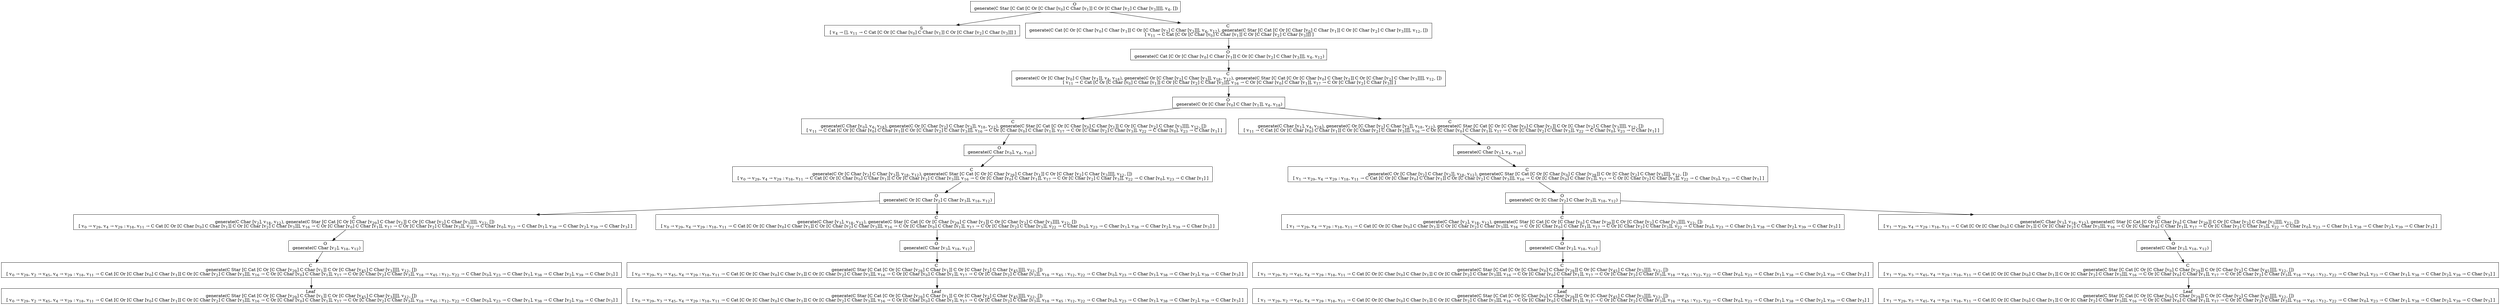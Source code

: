 digraph {
    graph [rankdir=TB
          ,bgcolor=transparent];
    node [shape=box
         ,fillcolor=white
         ,style=filled];
    0 [label=<O <BR/> generate(C Star [C Cat [C Or [C Char [v<SUB>0</SUB>] C Char [v<SUB>1</SUB>]] C Or [C Char [v<SUB>2</SUB>] C Char [v<SUB>3</SUB>]]]], v<SUB>4</SUB>, [])>];
    1 [label=<S <BR/>  [ v<SUB>4</SUB> &rarr; [], v<SUB>11</SUB> &rarr; C Cat [C Or [C Char [v<SUB>0</SUB>] C Char [v<SUB>1</SUB>]] C Or [C Char [v<SUB>2</SUB>] C Char [v<SUB>3</SUB>]]] ] >];
    2 [label=<C <BR/> generate(C Cat [C Or [C Char [v<SUB>0</SUB>] C Char [v<SUB>1</SUB>]] C Or [C Char [v<SUB>2</SUB>] C Char [v<SUB>3</SUB>]]], v<SUB>4</SUB>, v<SUB>12</SUB>), generate(C Star [C Cat [C Or [C Char [v<SUB>0</SUB>] C Char [v<SUB>1</SUB>]] C Or [C Char [v<SUB>2</SUB>] C Char [v<SUB>3</SUB>]]]], v<SUB>12</SUB>, []) <BR/>  [ v<SUB>11</SUB> &rarr; C Cat [C Or [C Char [v<SUB>0</SUB>] C Char [v<SUB>1</SUB>]] C Or [C Char [v<SUB>2</SUB>] C Char [v<SUB>3</SUB>]]] ] >];
    3 [label=<O <BR/> generate(C Cat [C Or [C Char [v<SUB>0</SUB>] C Char [v<SUB>1</SUB>]] C Or [C Char [v<SUB>2</SUB>] C Char [v<SUB>3</SUB>]]], v<SUB>4</SUB>, v<SUB>12</SUB>)>];
    4 [label=<C <BR/> generate(C Or [C Char [v<SUB>0</SUB>] C Char [v<SUB>1</SUB>]], v<SUB>4</SUB>, v<SUB>18</SUB>), generate(C Or [C Char [v<SUB>2</SUB>] C Char [v<SUB>3</SUB>]], v<SUB>18</SUB>, v<SUB>12</SUB>), generate(C Star [C Cat [C Or [C Char [v<SUB>0</SUB>] C Char [v<SUB>1</SUB>]] C Or [C Char [v<SUB>2</SUB>] C Char [v<SUB>3</SUB>]]]], v<SUB>12</SUB>, []) <BR/>  [ v<SUB>11</SUB> &rarr; C Cat [C Or [C Char [v<SUB>0</SUB>] C Char [v<SUB>1</SUB>]] C Or [C Char [v<SUB>2</SUB>] C Char [v<SUB>3</SUB>]]], v<SUB>16</SUB> &rarr; C Or [C Char [v<SUB>0</SUB>] C Char [v<SUB>1</SUB>]], v<SUB>17</SUB> &rarr; C Or [C Char [v<SUB>2</SUB>] C Char [v<SUB>3</SUB>]] ] >];
    5 [label=<O <BR/> generate(C Or [C Char [v<SUB>0</SUB>] C Char [v<SUB>1</SUB>]], v<SUB>4</SUB>, v<SUB>18</SUB>)>];
    6 [label=<C <BR/> generate(C Char [v<SUB>0</SUB>], v<SUB>4</SUB>, v<SUB>18</SUB>), generate(C Or [C Char [v<SUB>2</SUB>] C Char [v<SUB>3</SUB>]], v<SUB>18</SUB>, v<SUB>12</SUB>), generate(C Star [C Cat [C Or [C Char [v<SUB>0</SUB>] C Char [v<SUB>1</SUB>]] C Or [C Char [v<SUB>2</SUB>] C Char [v<SUB>3</SUB>]]]], v<SUB>12</SUB>, []) <BR/>  [ v<SUB>11</SUB> &rarr; C Cat [C Or [C Char [v<SUB>0</SUB>] C Char [v<SUB>1</SUB>]] C Or [C Char [v<SUB>2</SUB>] C Char [v<SUB>3</SUB>]]], v<SUB>16</SUB> &rarr; C Or [C Char [v<SUB>0</SUB>] C Char [v<SUB>1</SUB>]], v<SUB>17</SUB> &rarr; C Or [C Char [v<SUB>2</SUB>] C Char [v<SUB>3</SUB>]], v<SUB>22</SUB> &rarr; C Char [v<SUB>0</SUB>], v<SUB>23</SUB> &rarr; C Char [v<SUB>1</SUB>] ] >];
    7 [label=<C <BR/> generate(C Char [v<SUB>1</SUB>], v<SUB>4</SUB>, v<SUB>18</SUB>), generate(C Or [C Char [v<SUB>2</SUB>] C Char [v<SUB>3</SUB>]], v<SUB>18</SUB>, v<SUB>12</SUB>), generate(C Star [C Cat [C Or [C Char [v<SUB>0</SUB>] C Char [v<SUB>1</SUB>]] C Or [C Char [v<SUB>2</SUB>] C Char [v<SUB>3</SUB>]]]], v<SUB>12</SUB>, []) <BR/>  [ v<SUB>11</SUB> &rarr; C Cat [C Or [C Char [v<SUB>0</SUB>] C Char [v<SUB>1</SUB>]] C Or [C Char [v<SUB>2</SUB>] C Char [v<SUB>3</SUB>]]], v<SUB>16</SUB> &rarr; C Or [C Char [v<SUB>0</SUB>] C Char [v<SUB>1</SUB>]], v<SUB>17</SUB> &rarr; C Or [C Char [v<SUB>2</SUB>] C Char [v<SUB>3</SUB>]], v<SUB>22</SUB> &rarr; C Char [v<SUB>0</SUB>], v<SUB>23</SUB> &rarr; C Char [v<SUB>1</SUB>] ] >];
    8 [label=<O <BR/> generate(C Char [v<SUB>0</SUB>], v<SUB>4</SUB>, v<SUB>18</SUB>)>];
    9 [label=<C <BR/> generate(C Or [C Char [v<SUB>2</SUB>] C Char [v<SUB>3</SUB>]], v<SUB>18</SUB>, v<SUB>12</SUB>), generate(C Star [C Cat [C Or [C Char [v<SUB>29</SUB>] C Char [v<SUB>1</SUB>]] C Or [C Char [v<SUB>2</SUB>] C Char [v<SUB>3</SUB>]]]], v<SUB>12</SUB>, []) <BR/>  [ v<SUB>0</SUB> &rarr; v<SUB>29</SUB>, v<SUB>4</SUB> &rarr; v<SUB>29</SUB> : v<SUB>18</SUB>, v<SUB>11</SUB> &rarr; C Cat [C Or [C Char [v<SUB>0</SUB>] C Char [v<SUB>1</SUB>]] C Or [C Char [v<SUB>2</SUB>] C Char [v<SUB>3</SUB>]]], v<SUB>16</SUB> &rarr; C Or [C Char [v<SUB>0</SUB>] C Char [v<SUB>1</SUB>]], v<SUB>17</SUB> &rarr; C Or [C Char [v<SUB>2</SUB>] C Char [v<SUB>3</SUB>]], v<SUB>22</SUB> &rarr; C Char [v<SUB>0</SUB>], v<SUB>23</SUB> &rarr; C Char [v<SUB>1</SUB>] ] >];
    10 [label=<O <BR/> generate(C Or [C Char [v<SUB>2</SUB>] C Char [v<SUB>3</SUB>]], v<SUB>18</SUB>, v<SUB>12</SUB>)>];
    11 [label=<C <BR/> generate(C Char [v<SUB>2</SUB>], v<SUB>18</SUB>, v<SUB>12</SUB>), generate(C Star [C Cat [C Or [C Char [v<SUB>29</SUB>] C Char [v<SUB>1</SUB>]] C Or [C Char [v<SUB>2</SUB>] C Char [v<SUB>3</SUB>]]]], v<SUB>12</SUB>, []) <BR/>  [ v<SUB>0</SUB> &rarr; v<SUB>29</SUB>, v<SUB>4</SUB> &rarr; v<SUB>29</SUB> : v<SUB>18</SUB>, v<SUB>11</SUB> &rarr; C Cat [C Or [C Char [v<SUB>0</SUB>] C Char [v<SUB>1</SUB>]] C Or [C Char [v<SUB>2</SUB>] C Char [v<SUB>3</SUB>]]], v<SUB>16</SUB> &rarr; C Or [C Char [v<SUB>0</SUB>] C Char [v<SUB>1</SUB>]], v<SUB>17</SUB> &rarr; C Or [C Char [v<SUB>2</SUB>] C Char [v<SUB>3</SUB>]], v<SUB>22</SUB> &rarr; C Char [v<SUB>0</SUB>], v<SUB>23</SUB> &rarr; C Char [v<SUB>1</SUB>], v<SUB>38</SUB> &rarr; C Char [v<SUB>2</SUB>], v<SUB>39</SUB> &rarr; C Char [v<SUB>3</SUB>] ] >];
    12 [label=<C <BR/> generate(C Char [v<SUB>3</SUB>], v<SUB>18</SUB>, v<SUB>12</SUB>), generate(C Star [C Cat [C Or [C Char [v<SUB>29</SUB>] C Char [v<SUB>1</SUB>]] C Or [C Char [v<SUB>2</SUB>] C Char [v<SUB>3</SUB>]]]], v<SUB>12</SUB>, []) <BR/>  [ v<SUB>0</SUB> &rarr; v<SUB>29</SUB>, v<SUB>4</SUB> &rarr; v<SUB>29</SUB> : v<SUB>18</SUB>, v<SUB>11</SUB> &rarr; C Cat [C Or [C Char [v<SUB>0</SUB>] C Char [v<SUB>1</SUB>]] C Or [C Char [v<SUB>2</SUB>] C Char [v<SUB>3</SUB>]]], v<SUB>16</SUB> &rarr; C Or [C Char [v<SUB>0</SUB>] C Char [v<SUB>1</SUB>]], v<SUB>17</SUB> &rarr; C Or [C Char [v<SUB>2</SUB>] C Char [v<SUB>3</SUB>]], v<SUB>22</SUB> &rarr; C Char [v<SUB>0</SUB>], v<SUB>23</SUB> &rarr; C Char [v<SUB>1</SUB>], v<SUB>38</SUB> &rarr; C Char [v<SUB>2</SUB>], v<SUB>39</SUB> &rarr; C Char [v<SUB>3</SUB>] ] >];
    13 [label=<O <BR/> generate(C Char [v<SUB>2</SUB>], v<SUB>18</SUB>, v<SUB>12</SUB>)>];
    14 [label=<C <BR/> generate(C Star [C Cat [C Or [C Char [v<SUB>29</SUB>] C Char [v<SUB>1</SUB>]] C Or [C Char [v<SUB>45</SUB>] C Char [v<SUB>3</SUB>]]]], v<SUB>12</SUB>, []) <BR/>  [ v<SUB>0</SUB> &rarr; v<SUB>29</SUB>, v<SUB>2</SUB> &rarr; v<SUB>45</SUB>, v<SUB>4</SUB> &rarr; v<SUB>29</SUB> : v<SUB>18</SUB>, v<SUB>11</SUB> &rarr; C Cat [C Or [C Char [v<SUB>0</SUB>] C Char [v<SUB>1</SUB>]] C Or [C Char [v<SUB>2</SUB>] C Char [v<SUB>3</SUB>]]], v<SUB>16</SUB> &rarr; C Or [C Char [v<SUB>0</SUB>] C Char [v<SUB>1</SUB>]], v<SUB>17</SUB> &rarr; C Or [C Char [v<SUB>2</SUB>] C Char [v<SUB>3</SUB>]], v<SUB>18</SUB> &rarr; v<SUB>45</SUB> : v<SUB>12</SUB>, v<SUB>22</SUB> &rarr; C Char [v<SUB>0</SUB>], v<SUB>23</SUB> &rarr; C Char [v<SUB>1</SUB>], v<SUB>38</SUB> &rarr; C Char [v<SUB>2</SUB>], v<SUB>39</SUB> &rarr; C Char [v<SUB>3</SUB>] ] >];
    15 [label=<Leaf <BR/> generate(C Star [C Cat [C Or [C Char [v<SUB>29</SUB>] C Char [v<SUB>1</SUB>]] C Or [C Char [v<SUB>45</SUB>] C Char [v<SUB>3</SUB>]]]], v<SUB>12</SUB>, []) <BR/>  [ v<SUB>0</SUB> &rarr; v<SUB>29</SUB>, v<SUB>2</SUB> &rarr; v<SUB>45</SUB>, v<SUB>4</SUB> &rarr; v<SUB>29</SUB> : v<SUB>18</SUB>, v<SUB>11</SUB> &rarr; C Cat [C Or [C Char [v<SUB>0</SUB>] C Char [v<SUB>1</SUB>]] C Or [C Char [v<SUB>2</SUB>] C Char [v<SUB>3</SUB>]]], v<SUB>16</SUB> &rarr; C Or [C Char [v<SUB>0</SUB>] C Char [v<SUB>1</SUB>]], v<SUB>17</SUB> &rarr; C Or [C Char [v<SUB>2</SUB>] C Char [v<SUB>3</SUB>]], v<SUB>18</SUB> &rarr; v<SUB>45</SUB> : v<SUB>12</SUB>, v<SUB>22</SUB> &rarr; C Char [v<SUB>0</SUB>], v<SUB>23</SUB> &rarr; C Char [v<SUB>1</SUB>], v<SUB>38</SUB> &rarr; C Char [v<SUB>2</SUB>], v<SUB>39</SUB> &rarr; C Char [v<SUB>3</SUB>] ] >];
    16 [label=<O <BR/> generate(C Char [v<SUB>3</SUB>], v<SUB>18</SUB>, v<SUB>12</SUB>)>];
    17 [label=<C <BR/> generate(C Star [C Cat [C Or [C Char [v<SUB>29</SUB>] C Char [v<SUB>1</SUB>]] C Or [C Char [v<SUB>2</SUB>] C Char [v<SUB>45</SUB>]]]], v<SUB>12</SUB>, []) <BR/>  [ v<SUB>0</SUB> &rarr; v<SUB>29</SUB>, v<SUB>3</SUB> &rarr; v<SUB>45</SUB>, v<SUB>4</SUB> &rarr; v<SUB>29</SUB> : v<SUB>18</SUB>, v<SUB>11</SUB> &rarr; C Cat [C Or [C Char [v<SUB>0</SUB>] C Char [v<SUB>1</SUB>]] C Or [C Char [v<SUB>2</SUB>] C Char [v<SUB>3</SUB>]]], v<SUB>16</SUB> &rarr; C Or [C Char [v<SUB>0</SUB>] C Char [v<SUB>1</SUB>]], v<SUB>17</SUB> &rarr; C Or [C Char [v<SUB>2</SUB>] C Char [v<SUB>3</SUB>]], v<SUB>18</SUB> &rarr; v<SUB>45</SUB> : v<SUB>12</SUB>, v<SUB>22</SUB> &rarr; C Char [v<SUB>0</SUB>], v<SUB>23</SUB> &rarr; C Char [v<SUB>1</SUB>], v<SUB>38</SUB> &rarr; C Char [v<SUB>2</SUB>], v<SUB>39</SUB> &rarr; C Char [v<SUB>3</SUB>] ] >];
    18 [label=<Leaf <BR/> generate(C Star [C Cat [C Or [C Char [v<SUB>29</SUB>] C Char [v<SUB>1</SUB>]] C Or [C Char [v<SUB>2</SUB>] C Char [v<SUB>45</SUB>]]]], v<SUB>12</SUB>, []) <BR/>  [ v<SUB>0</SUB> &rarr; v<SUB>29</SUB>, v<SUB>3</SUB> &rarr; v<SUB>45</SUB>, v<SUB>4</SUB> &rarr; v<SUB>29</SUB> : v<SUB>18</SUB>, v<SUB>11</SUB> &rarr; C Cat [C Or [C Char [v<SUB>0</SUB>] C Char [v<SUB>1</SUB>]] C Or [C Char [v<SUB>2</SUB>] C Char [v<SUB>3</SUB>]]], v<SUB>16</SUB> &rarr; C Or [C Char [v<SUB>0</SUB>] C Char [v<SUB>1</SUB>]], v<SUB>17</SUB> &rarr; C Or [C Char [v<SUB>2</SUB>] C Char [v<SUB>3</SUB>]], v<SUB>18</SUB> &rarr; v<SUB>45</SUB> : v<SUB>12</SUB>, v<SUB>22</SUB> &rarr; C Char [v<SUB>0</SUB>], v<SUB>23</SUB> &rarr; C Char [v<SUB>1</SUB>], v<SUB>38</SUB> &rarr; C Char [v<SUB>2</SUB>], v<SUB>39</SUB> &rarr; C Char [v<SUB>3</SUB>] ] >];
    19 [label=<O <BR/> generate(C Char [v<SUB>1</SUB>], v<SUB>4</SUB>, v<SUB>18</SUB>)>];
    20 [label=<C <BR/> generate(C Or [C Char [v<SUB>2</SUB>] C Char [v<SUB>3</SUB>]], v<SUB>18</SUB>, v<SUB>12</SUB>), generate(C Star [C Cat [C Or [C Char [v<SUB>0</SUB>] C Char [v<SUB>29</SUB>]] C Or [C Char [v<SUB>2</SUB>] C Char [v<SUB>3</SUB>]]]], v<SUB>12</SUB>, []) <BR/>  [ v<SUB>1</SUB> &rarr; v<SUB>29</SUB>, v<SUB>4</SUB> &rarr; v<SUB>29</SUB> : v<SUB>18</SUB>, v<SUB>11</SUB> &rarr; C Cat [C Or [C Char [v<SUB>0</SUB>] C Char [v<SUB>1</SUB>]] C Or [C Char [v<SUB>2</SUB>] C Char [v<SUB>3</SUB>]]], v<SUB>16</SUB> &rarr; C Or [C Char [v<SUB>0</SUB>] C Char [v<SUB>1</SUB>]], v<SUB>17</SUB> &rarr; C Or [C Char [v<SUB>2</SUB>] C Char [v<SUB>3</SUB>]], v<SUB>22</SUB> &rarr; C Char [v<SUB>0</SUB>], v<SUB>23</SUB> &rarr; C Char [v<SUB>1</SUB>] ] >];
    21 [label=<O <BR/> generate(C Or [C Char [v<SUB>2</SUB>] C Char [v<SUB>3</SUB>]], v<SUB>18</SUB>, v<SUB>12</SUB>)>];
    22 [label=<C <BR/> generate(C Char [v<SUB>2</SUB>], v<SUB>18</SUB>, v<SUB>12</SUB>), generate(C Star [C Cat [C Or [C Char [v<SUB>0</SUB>] C Char [v<SUB>29</SUB>]] C Or [C Char [v<SUB>2</SUB>] C Char [v<SUB>3</SUB>]]]], v<SUB>12</SUB>, []) <BR/>  [ v<SUB>1</SUB> &rarr; v<SUB>29</SUB>, v<SUB>4</SUB> &rarr; v<SUB>29</SUB> : v<SUB>18</SUB>, v<SUB>11</SUB> &rarr; C Cat [C Or [C Char [v<SUB>0</SUB>] C Char [v<SUB>1</SUB>]] C Or [C Char [v<SUB>2</SUB>] C Char [v<SUB>3</SUB>]]], v<SUB>16</SUB> &rarr; C Or [C Char [v<SUB>0</SUB>] C Char [v<SUB>1</SUB>]], v<SUB>17</SUB> &rarr; C Or [C Char [v<SUB>2</SUB>] C Char [v<SUB>3</SUB>]], v<SUB>22</SUB> &rarr; C Char [v<SUB>0</SUB>], v<SUB>23</SUB> &rarr; C Char [v<SUB>1</SUB>], v<SUB>38</SUB> &rarr; C Char [v<SUB>2</SUB>], v<SUB>39</SUB> &rarr; C Char [v<SUB>3</SUB>] ] >];
    23 [label=<C <BR/> generate(C Char [v<SUB>3</SUB>], v<SUB>18</SUB>, v<SUB>12</SUB>), generate(C Star [C Cat [C Or [C Char [v<SUB>0</SUB>] C Char [v<SUB>29</SUB>]] C Or [C Char [v<SUB>2</SUB>] C Char [v<SUB>3</SUB>]]]], v<SUB>12</SUB>, []) <BR/>  [ v<SUB>1</SUB> &rarr; v<SUB>29</SUB>, v<SUB>4</SUB> &rarr; v<SUB>29</SUB> : v<SUB>18</SUB>, v<SUB>11</SUB> &rarr; C Cat [C Or [C Char [v<SUB>0</SUB>] C Char [v<SUB>1</SUB>]] C Or [C Char [v<SUB>2</SUB>] C Char [v<SUB>3</SUB>]]], v<SUB>16</SUB> &rarr; C Or [C Char [v<SUB>0</SUB>] C Char [v<SUB>1</SUB>]], v<SUB>17</SUB> &rarr; C Or [C Char [v<SUB>2</SUB>] C Char [v<SUB>3</SUB>]], v<SUB>22</SUB> &rarr; C Char [v<SUB>0</SUB>], v<SUB>23</SUB> &rarr; C Char [v<SUB>1</SUB>], v<SUB>38</SUB> &rarr; C Char [v<SUB>2</SUB>], v<SUB>39</SUB> &rarr; C Char [v<SUB>3</SUB>] ] >];
    24 [label=<O <BR/> generate(C Char [v<SUB>2</SUB>], v<SUB>18</SUB>, v<SUB>12</SUB>)>];
    25 [label=<C <BR/> generate(C Star [C Cat [C Or [C Char [v<SUB>0</SUB>] C Char [v<SUB>29</SUB>]] C Or [C Char [v<SUB>45</SUB>] C Char [v<SUB>3</SUB>]]]], v<SUB>12</SUB>, []) <BR/>  [ v<SUB>1</SUB> &rarr; v<SUB>29</SUB>, v<SUB>2</SUB> &rarr; v<SUB>45</SUB>, v<SUB>4</SUB> &rarr; v<SUB>29</SUB> : v<SUB>18</SUB>, v<SUB>11</SUB> &rarr; C Cat [C Or [C Char [v<SUB>0</SUB>] C Char [v<SUB>1</SUB>]] C Or [C Char [v<SUB>2</SUB>] C Char [v<SUB>3</SUB>]]], v<SUB>16</SUB> &rarr; C Or [C Char [v<SUB>0</SUB>] C Char [v<SUB>1</SUB>]], v<SUB>17</SUB> &rarr; C Or [C Char [v<SUB>2</SUB>] C Char [v<SUB>3</SUB>]], v<SUB>18</SUB> &rarr; v<SUB>45</SUB> : v<SUB>12</SUB>, v<SUB>22</SUB> &rarr; C Char [v<SUB>0</SUB>], v<SUB>23</SUB> &rarr; C Char [v<SUB>1</SUB>], v<SUB>38</SUB> &rarr; C Char [v<SUB>2</SUB>], v<SUB>39</SUB> &rarr; C Char [v<SUB>3</SUB>] ] >];
    26 [label=<Leaf <BR/> generate(C Star [C Cat [C Or [C Char [v<SUB>0</SUB>] C Char [v<SUB>29</SUB>]] C Or [C Char [v<SUB>45</SUB>] C Char [v<SUB>3</SUB>]]]], v<SUB>12</SUB>, []) <BR/>  [ v<SUB>1</SUB> &rarr; v<SUB>29</SUB>, v<SUB>2</SUB> &rarr; v<SUB>45</SUB>, v<SUB>4</SUB> &rarr; v<SUB>29</SUB> : v<SUB>18</SUB>, v<SUB>11</SUB> &rarr; C Cat [C Or [C Char [v<SUB>0</SUB>] C Char [v<SUB>1</SUB>]] C Or [C Char [v<SUB>2</SUB>] C Char [v<SUB>3</SUB>]]], v<SUB>16</SUB> &rarr; C Or [C Char [v<SUB>0</SUB>] C Char [v<SUB>1</SUB>]], v<SUB>17</SUB> &rarr; C Or [C Char [v<SUB>2</SUB>] C Char [v<SUB>3</SUB>]], v<SUB>18</SUB> &rarr; v<SUB>45</SUB> : v<SUB>12</SUB>, v<SUB>22</SUB> &rarr; C Char [v<SUB>0</SUB>], v<SUB>23</SUB> &rarr; C Char [v<SUB>1</SUB>], v<SUB>38</SUB> &rarr; C Char [v<SUB>2</SUB>], v<SUB>39</SUB> &rarr; C Char [v<SUB>3</SUB>] ] >];
    27 [label=<O <BR/> generate(C Char [v<SUB>3</SUB>], v<SUB>18</SUB>, v<SUB>12</SUB>)>];
    28 [label=<C <BR/> generate(C Star [C Cat [C Or [C Char [v<SUB>0</SUB>] C Char [v<SUB>29</SUB>]] C Or [C Char [v<SUB>2</SUB>] C Char [v<SUB>45</SUB>]]]], v<SUB>12</SUB>, []) <BR/>  [ v<SUB>1</SUB> &rarr; v<SUB>29</SUB>, v<SUB>3</SUB> &rarr; v<SUB>45</SUB>, v<SUB>4</SUB> &rarr; v<SUB>29</SUB> : v<SUB>18</SUB>, v<SUB>11</SUB> &rarr; C Cat [C Or [C Char [v<SUB>0</SUB>] C Char [v<SUB>1</SUB>]] C Or [C Char [v<SUB>2</SUB>] C Char [v<SUB>3</SUB>]]], v<SUB>16</SUB> &rarr; C Or [C Char [v<SUB>0</SUB>] C Char [v<SUB>1</SUB>]], v<SUB>17</SUB> &rarr; C Or [C Char [v<SUB>2</SUB>] C Char [v<SUB>3</SUB>]], v<SUB>18</SUB> &rarr; v<SUB>45</SUB> : v<SUB>12</SUB>, v<SUB>22</SUB> &rarr; C Char [v<SUB>0</SUB>], v<SUB>23</SUB> &rarr; C Char [v<SUB>1</SUB>], v<SUB>38</SUB> &rarr; C Char [v<SUB>2</SUB>], v<SUB>39</SUB> &rarr; C Char [v<SUB>3</SUB>] ] >];
    29 [label=<Leaf <BR/> generate(C Star [C Cat [C Or [C Char [v<SUB>0</SUB>] C Char [v<SUB>29</SUB>]] C Or [C Char [v<SUB>2</SUB>] C Char [v<SUB>45</SUB>]]]], v<SUB>12</SUB>, []) <BR/>  [ v<SUB>1</SUB> &rarr; v<SUB>29</SUB>, v<SUB>3</SUB> &rarr; v<SUB>45</SUB>, v<SUB>4</SUB> &rarr; v<SUB>29</SUB> : v<SUB>18</SUB>, v<SUB>11</SUB> &rarr; C Cat [C Or [C Char [v<SUB>0</SUB>] C Char [v<SUB>1</SUB>]] C Or [C Char [v<SUB>2</SUB>] C Char [v<SUB>3</SUB>]]], v<SUB>16</SUB> &rarr; C Or [C Char [v<SUB>0</SUB>] C Char [v<SUB>1</SUB>]], v<SUB>17</SUB> &rarr; C Or [C Char [v<SUB>2</SUB>] C Char [v<SUB>3</SUB>]], v<SUB>18</SUB> &rarr; v<SUB>45</SUB> : v<SUB>12</SUB>, v<SUB>22</SUB> &rarr; C Char [v<SUB>0</SUB>], v<SUB>23</SUB> &rarr; C Char [v<SUB>1</SUB>], v<SUB>38</SUB> &rarr; C Char [v<SUB>2</SUB>], v<SUB>39</SUB> &rarr; C Char [v<SUB>3</SUB>] ] >];
    0 -> 1 [label=""];
    0 -> 2 [label=""];
    2 -> 3 [label=""];
    3 -> 4 [label=""];
    4 -> 5 [label=""];
    5 -> 6 [label=""];
    5 -> 7 [label=""];
    6 -> 8 [label=""];
    7 -> 19 [label=""];
    8 -> 9 [label=""];
    9 -> 10 [label=""];
    10 -> 11 [label=""];
    10 -> 12 [label=""];
    11 -> 13 [label=""];
    12 -> 16 [label=""];
    13 -> 14 [label=""];
    14 -> 15 [label=""];
    16 -> 17 [label=""];
    17 -> 18 [label=""];
    19 -> 20 [label=""];
    20 -> 21 [label=""];
    21 -> 22 [label=""];
    21 -> 23 [label=""];
    22 -> 24 [label=""];
    23 -> 27 [label=""];
    24 -> 25 [label=""];
    25 -> 26 [label=""];
    27 -> 28 [label=""];
    28 -> 29 [label=""];
}
